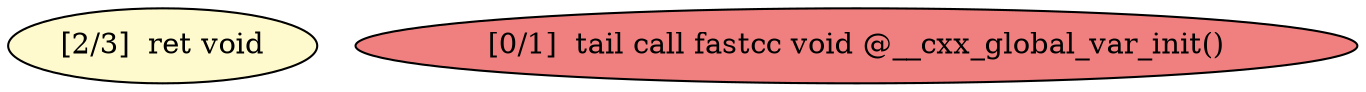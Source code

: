 
digraph G {


node340 [fillcolor=lemonchiffon,label="[2/3]  ret void",shape=ellipse,style=filled ]
node339 [fillcolor=lightcoral,label="[0/1]  tail call fastcc void @__cxx_global_var_init()",shape=ellipse,style=filled ]



}
